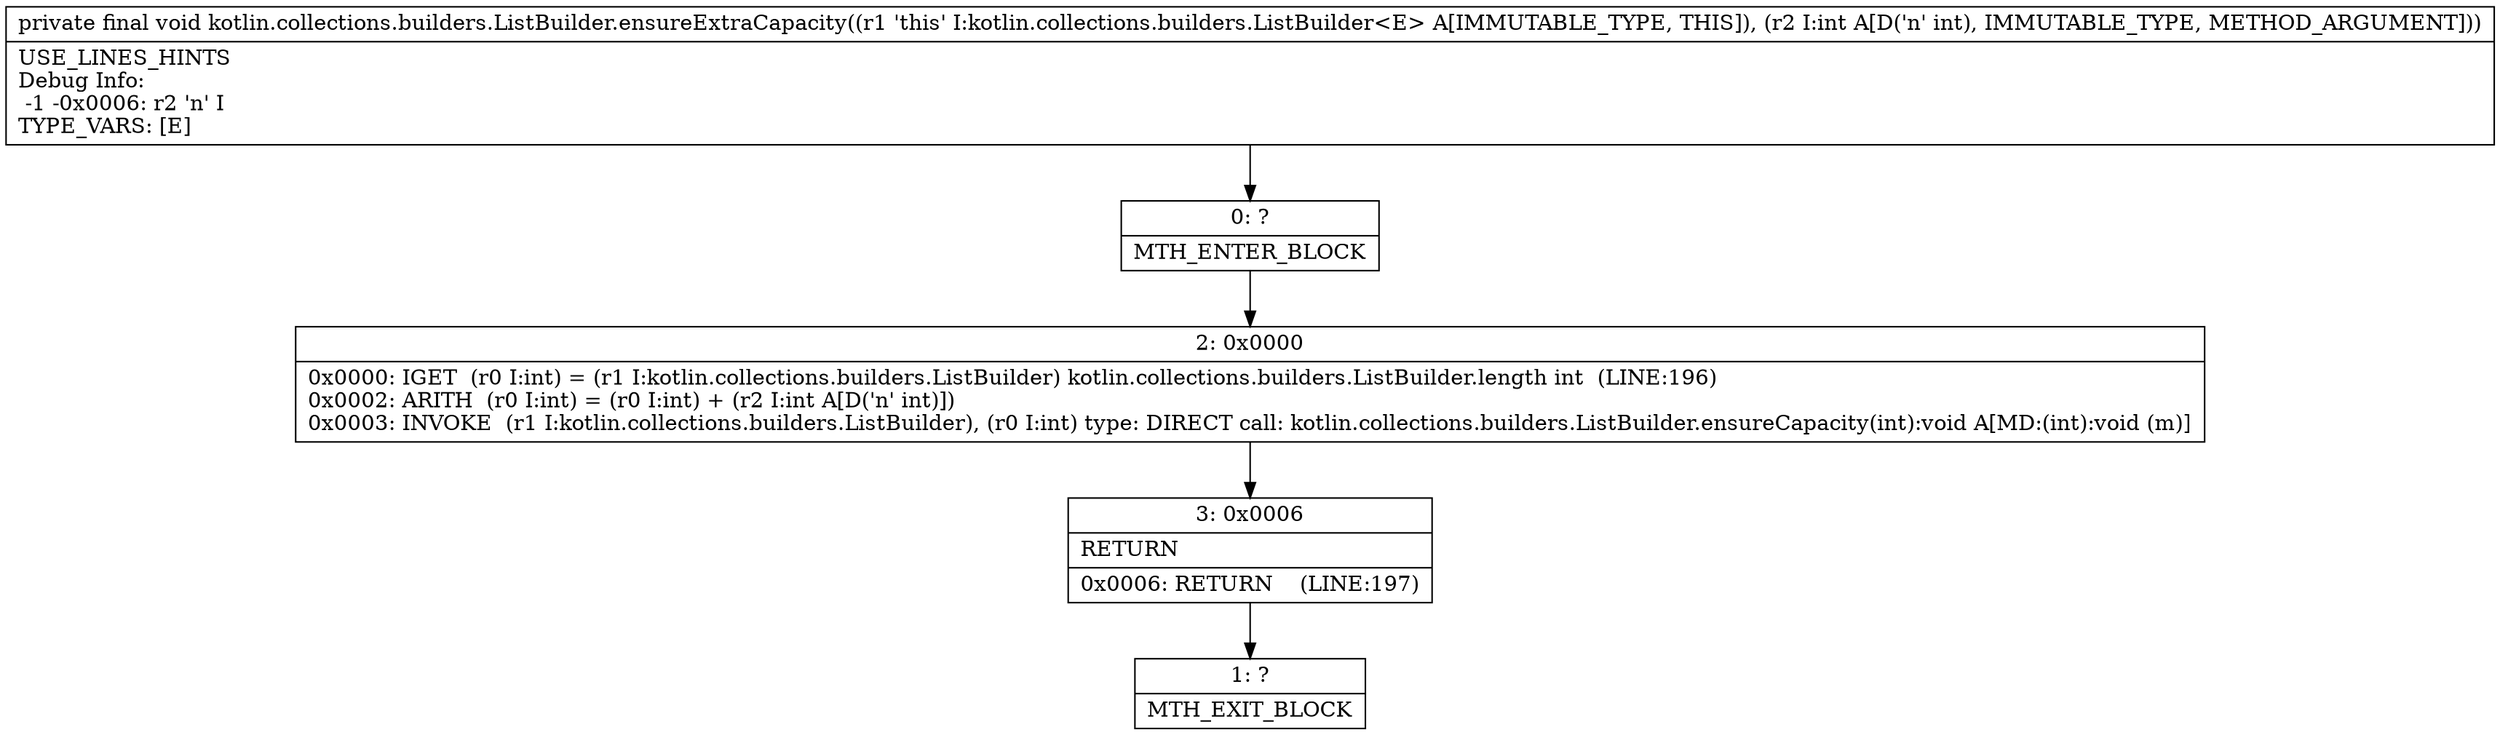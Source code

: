 digraph "CFG forkotlin.collections.builders.ListBuilder.ensureExtraCapacity(I)V" {
Node_0 [shape=record,label="{0\:\ ?|MTH_ENTER_BLOCK\l}"];
Node_2 [shape=record,label="{2\:\ 0x0000|0x0000: IGET  (r0 I:int) = (r1 I:kotlin.collections.builders.ListBuilder) kotlin.collections.builders.ListBuilder.length int  (LINE:196)\l0x0002: ARITH  (r0 I:int) = (r0 I:int) + (r2 I:int A[D('n' int)]) \l0x0003: INVOKE  (r1 I:kotlin.collections.builders.ListBuilder), (r0 I:int) type: DIRECT call: kotlin.collections.builders.ListBuilder.ensureCapacity(int):void A[MD:(int):void (m)]\l}"];
Node_3 [shape=record,label="{3\:\ 0x0006|RETURN\l|0x0006: RETURN    (LINE:197)\l}"];
Node_1 [shape=record,label="{1\:\ ?|MTH_EXIT_BLOCK\l}"];
MethodNode[shape=record,label="{private final void kotlin.collections.builders.ListBuilder.ensureExtraCapacity((r1 'this' I:kotlin.collections.builders.ListBuilder\<E\> A[IMMUTABLE_TYPE, THIS]), (r2 I:int A[D('n' int), IMMUTABLE_TYPE, METHOD_ARGUMENT]))  | USE_LINES_HINTS\lDebug Info:\l  \-1 \-0x0006: r2 'n' I\lTYPE_VARS: [E]\l}"];
MethodNode -> Node_0;Node_0 -> Node_2;
Node_2 -> Node_3;
Node_3 -> Node_1;
}

